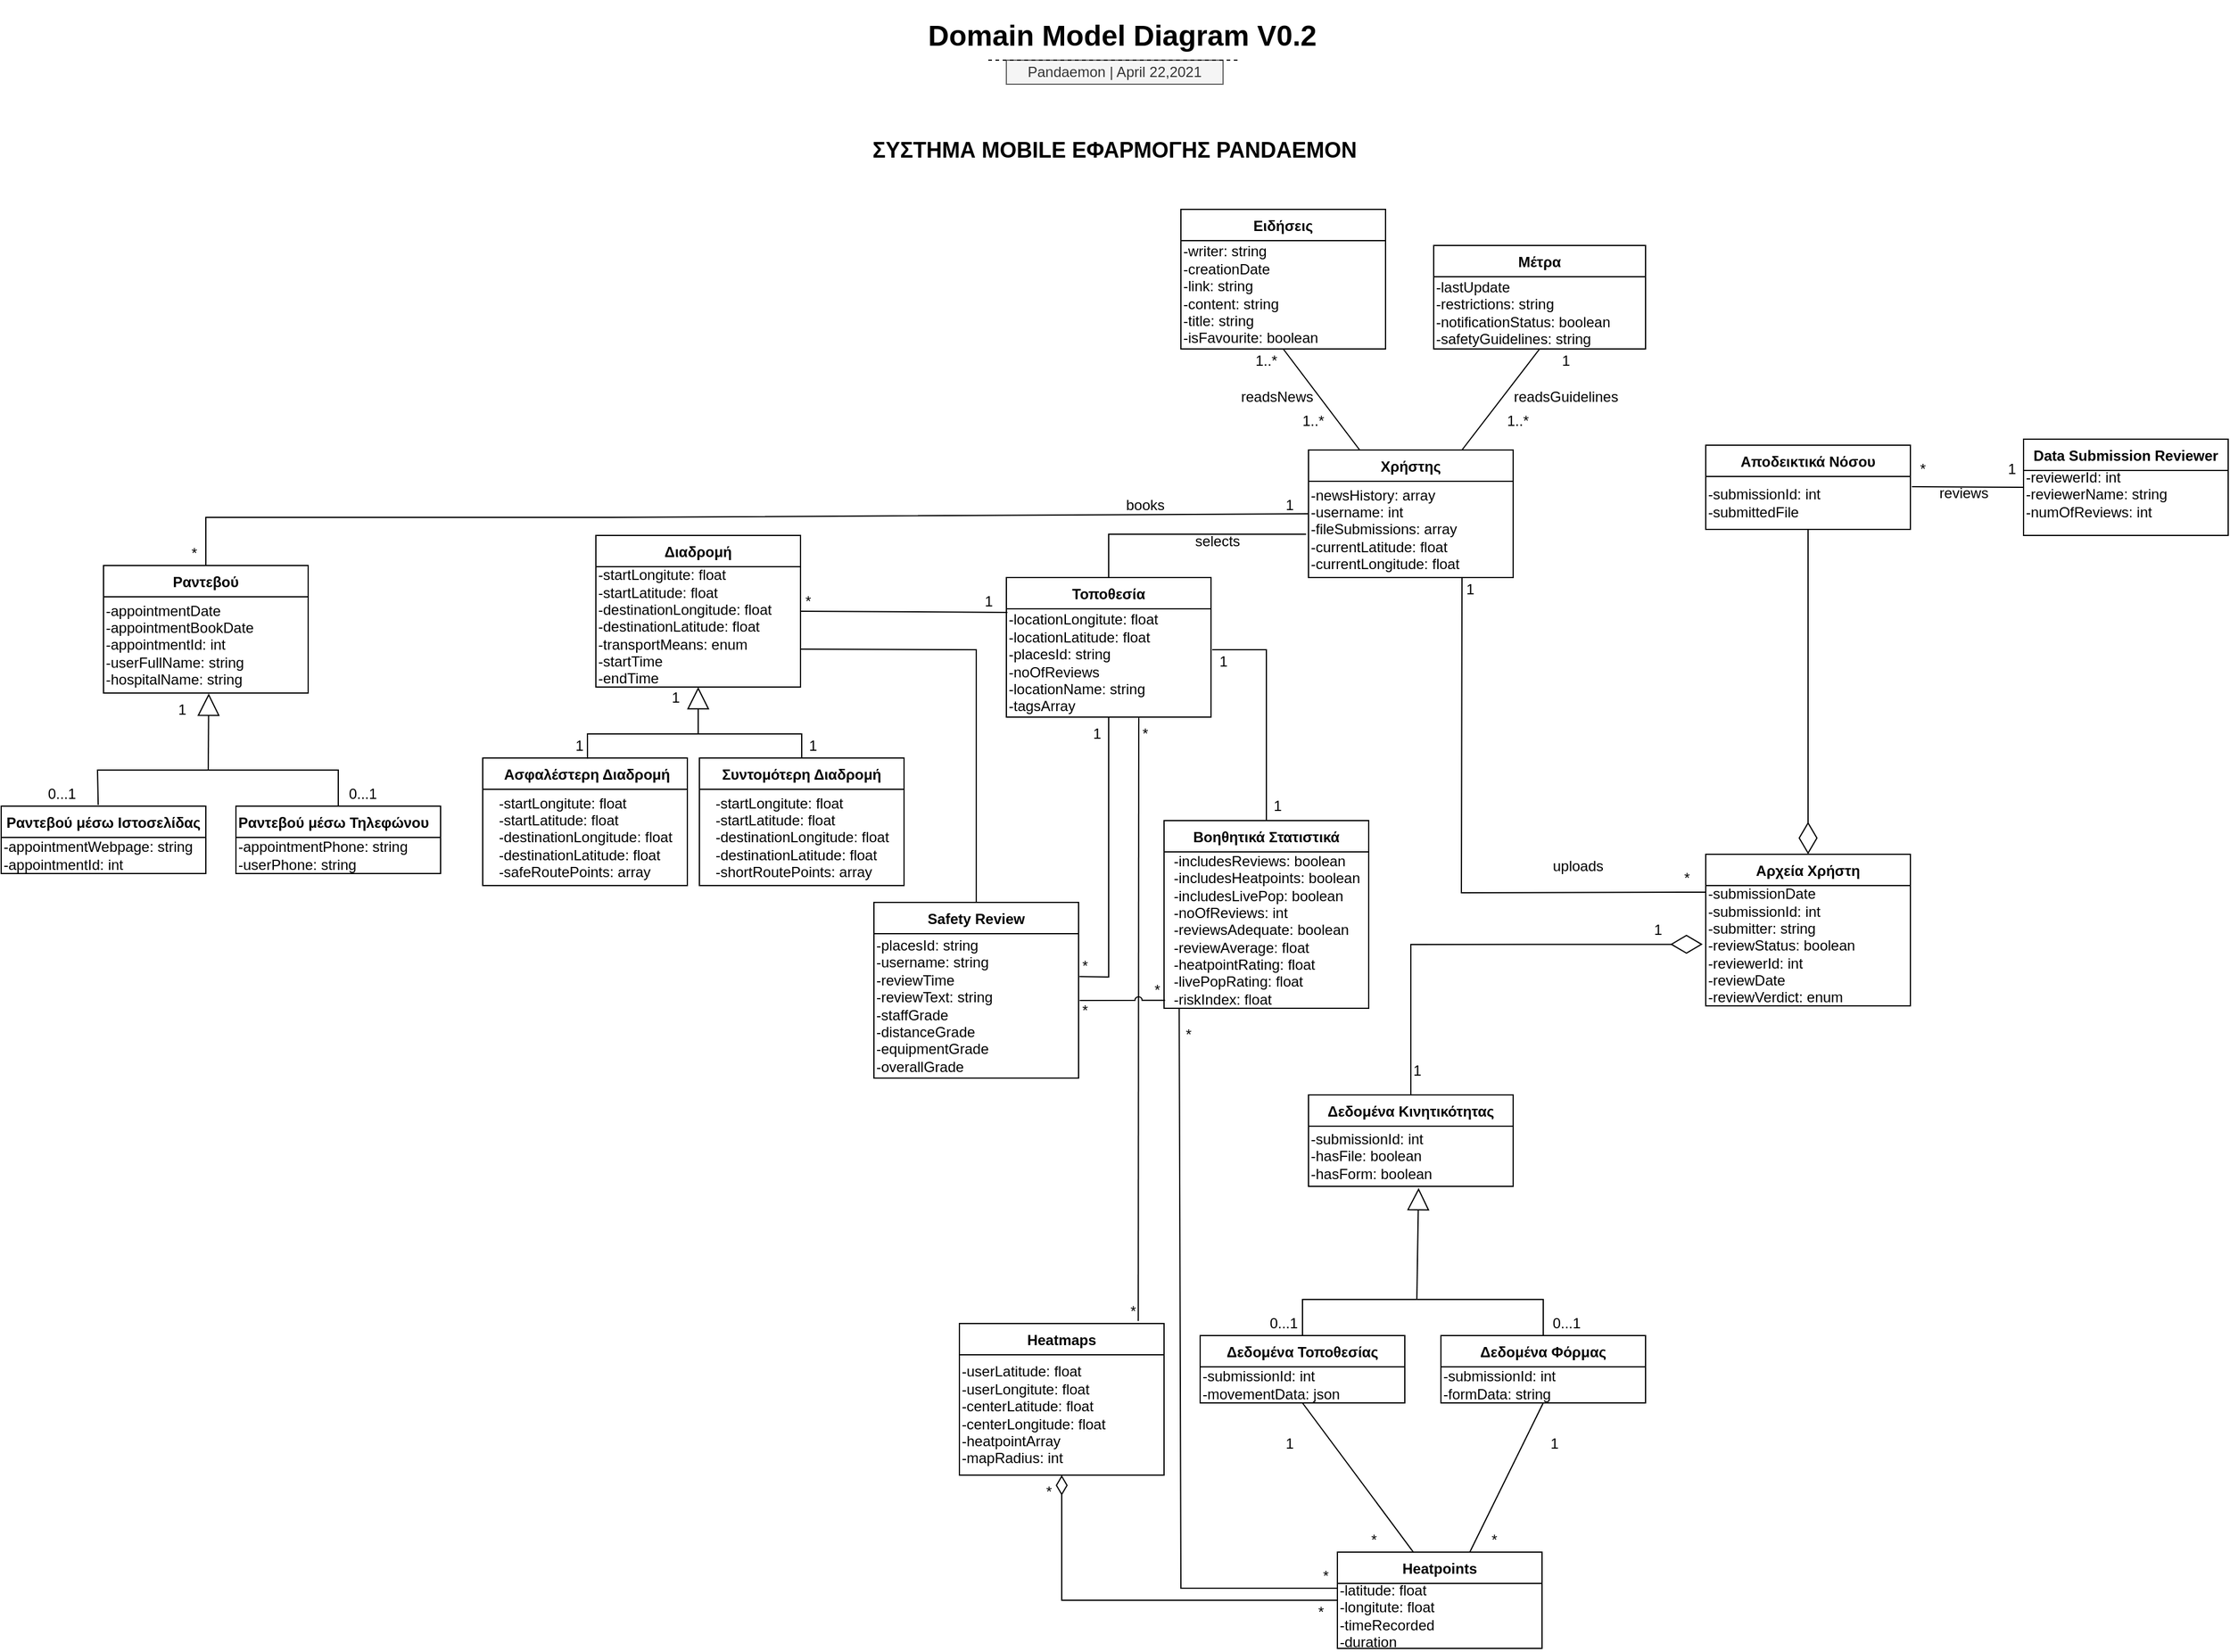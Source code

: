 <mxfile version="14.6.3" type="device"><diagram id="yuyomh_Z-riFMBoMnAS-" name="Page-1"><mxGraphModel dx="2523" dy="934" grid="1" gridSize="10" guides="1" tooltips="1" connect="1" arrows="1" fold="1" page="1" pageScale="1" pageWidth="850" pageHeight="1100" background="none" math="0" shadow="0"><root><mxCell id="0"/><mxCell id="1" parent="0"/><mxCell id="DXZhsuYm7_AlYFbYrXAc-66" value="" style="endArrow=none;html=1;exitX=0.5;exitY=0;exitDx=0;exitDy=0;rounded=0;strokeWidth=1;entryX=0;entryY=0.5;entryDx=0;entryDy=0;" parent="1" source="Nefk6OI-wcXbnHu0i7zC-12" target="DXZhsuYm7_AlYFbYrXAc-96" edge="1"><mxGeometry width="50" height="50" relative="1" as="geometry"><mxPoint x="51" y="300" as="sourcePoint"/><mxPoint x="595" y="410" as="targetPoint"/><Array as="points"><mxPoint x="-330" y="430"/><mxPoint x="6" y="430"/></Array></mxGeometry></mxCell><mxCell id="DXZhsuYm7_AlYFbYrXAc-67" value="" style="endArrow=none;html=1;exitX=0.75;exitY=0;exitDx=0;exitDy=0;entryX=0.5;entryY=1;entryDx=0;entryDy=0;" parent="1" source="DXZhsuYm7_AlYFbYrXAc-96" target="DXZhsuYm7_AlYFbYrXAc-91" edge="1"><mxGeometry width="50" height="50" relative="1" as="geometry"><mxPoint x="706" y="360" as="sourcePoint"/><mxPoint x="756" y="310" as="targetPoint"/></mxGeometry></mxCell><mxCell id="DXZhsuYm7_AlYFbYrXAc-73" value="&lt;h2&gt;ΣΥΣΤΗΜΑ ΜΟΒILE ΕΦΑΡΜΟΓΗΣ PANDAEMON&lt;/h2&gt;" style="text;html=1;strokeColor=none;fillColor=none;align=center;verticalAlign=middle;whiteSpace=wrap;rounded=0;" parent="1" vertex="1"><mxGeometry x="205" y="100" width="440" height="50" as="geometry"/></mxCell><mxCell id="DXZhsuYm7_AlYFbYrXAc-74" value="&lt;h1&gt;Domain Model Diagram V0.2&lt;/h1&gt;" style="text;html=1;strokeColor=none;fillColor=none;spacing=5;spacingTop=-20;whiteSpace=wrap;overflow=hidden;rounded=0;fontFamily=Helvetica;" parent="1" vertex="1"><mxGeometry x="265" y="10" width="335" height="120" as="geometry"/></mxCell><mxCell id="DXZhsuYm7_AlYFbYrXAc-75" value="Pandaemon | April 22,2021" style="text;html=1;strokeColor=#666666;fillColor=#f5f5f5;align=center;verticalAlign=middle;whiteSpace=wrap;rounded=0;fontFamily=Helvetica;fontStyle=0;fontColor=#333333;" parent="1" vertex="1"><mxGeometry x="335" y="50" width="180" height="20" as="geometry"/></mxCell><mxCell id="DXZhsuYm7_AlYFbYrXAc-76" value="" style="endArrow=none;dashed=1;html=1;fontFamily=Helvetica;" parent="1" edge="1"><mxGeometry width="50" height="50" relative="1" as="geometry"><mxPoint x="320" y="50" as="sourcePoint"/><mxPoint x="530" y="50" as="targetPoint"/></mxGeometry></mxCell><mxCell id="DXZhsuYm7_AlYFbYrXAc-82" value="Ειδήσεις" style="swimlane;fontStyle=1;childLayout=stackLayout;horizontal=1;startSize=26;fillColor=none;horizontalStack=0;resizeParent=1;resizeParentMax=0;resizeLast=0;collapsible=1;marginBottom=0;" parent="1" vertex="1"><mxGeometry x="480" y="174" width="170" height="116" as="geometry"/></mxCell><mxCell id="fPetUdvOgGwnssukz714-7" value="-writer: string&lt;br&gt;-creationDate&lt;br&gt;-link: string&lt;br&gt;-content: string&lt;br&gt;-title: string&lt;br&gt;-isFavourite: boolean" style="text;html=1;align=left;verticalAlign=middle;resizable=0;points=[];autosize=1;strokeColor=none;" parent="DXZhsuYm7_AlYFbYrXAc-82" vertex="1"><mxGeometry y="26" width="170" height="90" as="geometry"/></mxCell><mxCell id="DXZhsuYm7_AlYFbYrXAc-91" value="Μέτρα" style="swimlane;fontStyle=1;childLayout=stackLayout;horizontal=1;startSize=26;fillColor=none;horizontalStack=0;resizeParent=1;resizeParentMax=0;resizeLast=0;collapsible=1;marginBottom=0;" parent="1" vertex="1"><mxGeometry x="690" y="204" width="176" height="86" as="geometry"/></mxCell><mxCell id="fPetUdvOgGwnssukz714-8" value="-lastUpdate&lt;br&gt;-restrictions: string&lt;br&gt;-notificationStatus: boolean&lt;br&gt;-safetyGuidelines: string" style="text;html=1;align=left;verticalAlign=middle;resizable=0;points=[];autosize=1;strokeColor=none;" parent="DXZhsuYm7_AlYFbYrXAc-91" vertex="1"><mxGeometry y="26" width="176" height="60" as="geometry"/></mxCell><mxCell id="DXZhsuYm7_AlYFbYrXAc-94" value="Διαδρομή" style="swimlane;fontStyle=1;childLayout=stackLayout;horizontal=1;startSize=26;fillColor=none;horizontalStack=0;resizeParent=1;resizeParentMax=0;resizeLast=0;collapsible=1;marginBottom=0;" parent="1" vertex="1"><mxGeometry x="-6" y="445" width="170" height="126" as="geometry"/></mxCell><mxCell id="kr0_1w28YPD3-zyTzeKx-34" value="-startLongitute: float&lt;br&gt;-startLatitude: float&lt;br&gt;-destinationLongitude: float&lt;br&gt;-destinationLatitude: float&lt;br&gt;-transportMeans: enum&lt;br&gt;-startTime&lt;br&gt;-endTime" style="text;html=1;align=left;verticalAlign=middle;resizable=0;points=[];autosize=1;strokeColor=none;" vertex="1" parent="DXZhsuYm7_AlYFbYrXAc-94"><mxGeometry y="26" width="170" height="100" as="geometry"/></mxCell><mxCell id="DXZhsuYm7_AlYFbYrXAc-95" value="Τοποθεσία" style="swimlane;fontStyle=1;childLayout=stackLayout;horizontal=1;startSize=26;fillColor=none;horizontalStack=0;resizeParent=1;resizeParentMax=0;resizeLast=0;collapsible=1;marginBottom=0;" parent="1" vertex="1"><mxGeometry x="335" y="480" width="170" height="116" as="geometry"/></mxCell><mxCell id="kr0_1w28YPD3-zyTzeKx-20" value="-locationLongitute: float&lt;br&gt;-locationLatitude: float&lt;br&gt;-placesId: string&lt;br&gt;-noOfReviews&lt;br&gt;-locationName: string&lt;br&gt;-tagsArray" style="text;html=1;align=left;verticalAlign=middle;resizable=0;points=[];autosize=1;strokeColor=none;" vertex="1" parent="DXZhsuYm7_AlYFbYrXAc-95"><mxGeometry y="26" width="170" height="90" as="geometry"/></mxCell><mxCell id="DXZhsuYm7_AlYFbYrXAc-96" value="Χρήστης" style="swimlane;fontStyle=1;childLayout=stackLayout;horizontal=1;startSize=26;fillColor=none;horizontalStack=0;resizeParent=1;resizeParentMax=0;resizeLast=0;collapsible=1;marginBottom=0;" parent="1" vertex="1"><mxGeometry x="586" y="374" width="170" height="106" as="geometry"/></mxCell><mxCell id="fPetUdvOgGwnssukz714-10" value="&lt;div&gt;&lt;span&gt;-newsHistory: array&lt;/span&gt;&lt;/div&gt;-username: int&lt;br&gt;-fileSubmissions: array&lt;br&gt;-currentLatitude: float&lt;br&gt;-currentLongitude: float" style="text;html=1;align=left;verticalAlign=middle;resizable=0;points=[];autosize=1;strokeColor=none;" parent="DXZhsuYm7_AlYFbYrXAc-96" vertex="1"><mxGeometry y="26" width="170" height="80" as="geometry"/></mxCell><mxCell id="DXZhsuYm7_AlYFbYrXAc-107" value="Data Submission Reviewer" style="swimlane;fontStyle=1;childLayout=stackLayout;horizontal=1;startSize=26;fillColor=none;horizontalStack=0;resizeParent=1;resizeParentMax=0;resizeLast=0;collapsible=1;marginBottom=0;" parent="1" vertex="1"><mxGeometry x="1180" y="365" width="170" height="80" as="geometry"/></mxCell><mxCell id="TYsdkfd39Fvy1HEIfxVZ-2" value="&lt;div style=&quot;text-align: left&quot;&gt;&lt;span&gt;-reviewerId: int&lt;/span&gt;&lt;/div&gt;&lt;div style=&quot;text-align: left&quot;&gt;&lt;span&gt;-reviewerName: string&lt;/span&gt;&lt;/div&gt;&lt;div style=&quot;text-align: left&quot;&gt;&lt;span&gt;-numOfReviews: int&lt;/span&gt;&lt;/div&gt;&lt;div style=&quot;text-align: left&quot;&gt;&lt;span&gt;&lt;br&gt;&lt;/span&gt;&lt;/div&gt;" style="text;html=1;strokeColor=none;fillColor=none;align=left;verticalAlign=middle;whiteSpace=wrap;rounded=0;" parent="DXZhsuYm7_AlYFbYrXAc-107" vertex="1"><mxGeometry y="26" width="170" height="54" as="geometry"/></mxCell><mxCell id="DXZhsuYm7_AlYFbYrXAc-108" value="Συντομότερη Διαδρομή" style="swimlane;fontStyle=1;childLayout=stackLayout;horizontal=1;startSize=26;fillColor=none;horizontalStack=0;resizeParent=1;resizeParentMax=0;resizeLast=0;collapsible=1;marginBottom=0;" parent="1" vertex="1"><mxGeometry x="80" y="630" width="170" height="106" as="geometry"/></mxCell><mxCell id="kr0_1w28YPD3-zyTzeKx-36" value="&lt;div style=&quot;text-align: left&quot;&gt;&lt;span&gt;-startLongitute: float&lt;/span&gt;&lt;/div&gt;&lt;div style=&quot;text-align: left&quot;&gt;&lt;span&gt;-startLatitude: float&lt;/span&gt;&lt;/div&gt;&lt;div style=&quot;text-align: left&quot;&gt;&lt;span&gt;-destinationLongitude: float&lt;/span&gt;&lt;/div&gt;&lt;div style=&quot;text-align: left&quot;&gt;&lt;span&gt;-destinationLatitude: float&lt;/span&gt;&lt;/div&gt;&lt;div style=&quot;text-align: left&quot;&gt;&lt;span&gt;-shortRoutePoints: array&lt;/span&gt;&lt;/div&gt;" style="text;html=1;align=center;verticalAlign=middle;resizable=0;points=[];autosize=1;strokeColor=none;" vertex="1" parent="DXZhsuYm7_AlYFbYrXAc-108"><mxGeometry y="26" width="170" height="80" as="geometry"/></mxCell><mxCell id="DXZhsuYm7_AlYFbYrXAc-110" value="Safety Review" style="swimlane;fontStyle=1;childLayout=stackLayout;horizontal=1;startSize=26;fillColor=none;horizontalStack=0;resizeParent=1;resizeParentMax=0;resizeLast=0;collapsible=1;marginBottom=0;" parent="1" vertex="1"><mxGeometry x="225" y="750" width="170" height="146" as="geometry"><mxRectangle x="225" y="720" width="110" height="26" as="alternateBounds"/></mxGeometry></mxCell><mxCell id="kr0_1w28YPD3-zyTzeKx-23" value="-placesId: string&lt;br&gt;-username: string&lt;br&gt;-reviewTime&lt;br&gt;-reviewText: string&lt;br&gt;-staffGrade&lt;br&gt;-distanceGrade&lt;br&gt;-equipmentGrade&lt;br&gt;-overallGrade" style="text;html=1;align=left;verticalAlign=middle;resizable=0;points=[];autosize=1;strokeColor=none;" vertex="1" parent="DXZhsuYm7_AlYFbYrXAc-110"><mxGeometry y="26" width="170" height="120" as="geometry"/></mxCell><mxCell id="DXZhsuYm7_AlYFbYrXAc-112" value=" Ασφαλέστερη Διαδρομή" style="swimlane;fontStyle=1;childLayout=stackLayout;horizontal=1;startSize=26;fillColor=none;horizontalStack=0;resizeParent=1;resizeParentMax=0;resizeLast=0;collapsible=1;marginBottom=0;" parent="1" vertex="1"><mxGeometry x="-100" y="630" width="170" height="106" as="geometry"/></mxCell><mxCell id="kr0_1w28YPD3-zyTzeKx-35" value="&lt;div style=&quot;text-align: left&quot;&gt;&lt;span&gt;-startLongitute: float&lt;/span&gt;&lt;/div&gt;&lt;div style=&quot;text-align: left&quot;&gt;&lt;span&gt;-startLatitude: float&lt;/span&gt;&lt;/div&gt;&lt;div style=&quot;text-align: left&quot;&gt;&lt;span&gt;-destinationLongitude: float&lt;/span&gt;&lt;/div&gt;&lt;div style=&quot;text-align: left&quot;&gt;&lt;span&gt;-destinationLatitude: float&lt;/span&gt;&lt;/div&gt;&lt;div style=&quot;text-align: left&quot;&gt;&lt;span&gt;-safeRoutePoints: array&lt;/span&gt;&lt;/div&gt;" style="text;html=1;align=center;verticalAlign=middle;resizable=0;points=[];autosize=1;strokeColor=none;" vertex="1" parent="DXZhsuYm7_AlYFbYrXAc-112"><mxGeometry y="26" width="170" height="80" as="geometry"/></mxCell><mxCell id="DXZhsuYm7_AlYFbYrXAc-115" value="Αποδεικτικά Νόσου" style="swimlane;fontStyle=1;childLayout=stackLayout;horizontal=1;startSize=26;fillColor=none;horizontalStack=0;resizeParent=1;resizeParentMax=0;resizeLast=0;collapsible=1;marginBottom=0;" parent="1" vertex="1"><mxGeometry x="916" y="370" width="170" height="70" as="geometry"/></mxCell><mxCell id="fPetUdvOgGwnssukz714-16" value="-submissionId: int&lt;br&gt;-submittedFile" style="text;html=1;strokeColor=none;fillColor=none;align=left;verticalAlign=middle;whiteSpace=wrap;rounded=0;" parent="DXZhsuYm7_AlYFbYrXAc-115" vertex="1"><mxGeometry y="26" width="170" height="44" as="geometry"/></mxCell><mxCell id="Nefk6OI-wcXbnHu0i7zC-12" value="Ραντεβού" style="swimlane;fontStyle=1;childLayout=stackLayout;horizontal=1;startSize=26;fillColor=none;horizontalStack=0;resizeParent=1;resizeParentMax=0;resizeLast=0;collapsible=1;marginBottom=0;" parent="1" vertex="1"><mxGeometry x="-415" y="470" width="170" height="106" as="geometry"/></mxCell><mxCell id="kr0_1w28YPD3-zyTzeKx-38" value="-appointmentDate&lt;br&gt;-appointmentBookDate&lt;br&gt;-appointmentId: int&lt;br&gt;-userFullName: string&lt;br&gt;-hospitalName: string&lt;br&gt;" style="text;html=1;align=left;verticalAlign=middle;resizable=0;points=[];autosize=1;strokeColor=none;" vertex="1" parent="Nefk6OI-wcXbnHu0i7zC-12"><mxGeometry y="26" width="170" height="80" as="geometry"/></mxCell><mxCell id="Nefk6OI-wcXbnHu0i7zC-13" value="Ραντεβού μέσω Ιστοσελίδας" style="swimlane;fontStyle=1;childLayout=stackLayout;horizontal=1;startSize=26;fillColor=none;horizontalStack=0;resizeParent=1;resizeParentMax=0;resizeLast=0;collapsible=1;marginBottom=0;align=center;" parent="1" vertex="1"><mxGeometry x="-500" y="670" width="170" height="56" as="geometry"/></mxCell><mxCell id="kr0_1w28YPD3-zyTzeKx-39" value="-appointmentWebpage: string&lt;br&gt;-appointmentId: int" style="text;html=1;align=left;verticalAlign=middle;resizable=0;points=[];autosize=1;strokeColor=none;" vertex="1" parent="Nefk6OI-wcXbnHu0i7zC-13"><mxGeometry y="26" width="170" height="30" as="geometry"/></mxCell><mxCell id="Nefk6OI-wcXbnHu0i7zC-14" value="Ραντεβού μέσω Τηλεφώνου" style="swimlane;fontStyle=1;childLayout=stackLayout;horizontal=1;startSize=26;fillColor=none;horizontalStack=0;resizeParent=1;resizeParentMax=0;resizeLast=0;collapsible=1;marginBottom=0;align=left;" parent="1" vertex="1"><mxGeometry x="-305" y="670" width="170" height="56" as="geometry"/></mxCell><mxCell id="kr0_1w28YPD3-zyTzeKx-40" value="-appointmentPhone: string&lt;br&gt;-userPhone: string" style="text;html=1;align=left;verticalAlign=middle;resizable=0;points=[];autosize=1;strokeColor=none;" vertex="1" parent="Nefk6OI-wcXbnHu0i7zC-14"><mxGeometry y="26" width="170" height="30" as="geometry"/></mxCell><mxCell id="Nefk6OI-wcXbnHu0i7zC-15" value="" style="endArrow=block;endSize=16;endFill=0;html=1;entryX=0.514;entryY=1.005;entryDx=0;entryDy=0;entryPerimeter=0;" parent="1" edge="1" target="kr0_1w28YPD3-zyTzeKx-38"><mxGeometry width="160" relative="1" as="geometry"><mxPoint x="-328" y="640" as="sourcePoint"/><mxPoint x="-325" y="590" as="targetPoint"/><Array as="points"/></mxGeometry></mxCell><mxCell id="Nefk6OI-wcXbnHu0i7zC-16" value="" style="endArrow=none;html=1;entryX=0.5;entryY=0;entryDx=0;entryDy=0;exitX=0.474;exitY=-0.018;exitDx=0;exitDy=0;rounded=0;exitPerimeter=0;" parent="1" source="Nefk6OI-wcXbnHu0i7zC-13" target="Nefk6OI-wcXbnHu0i7zC-14" edge="1"><mxGeometry width="50" height="50" relative="1" as="geometry"><mxPoint x="-435" y="640" as="sourcePoint"/><mxPoint x="-225" y="640" as="targetPoint"/><Array as="points"><mxPoint x="-420" y="640"/><mxPoint x="-325" y="640"/><mxPoint x="-220" y="640"/></Array></mxGeometry></mxCell><mxCell id="Nefk6OI-wcXbnHu0i7zC-21" value="Δεδομένα Κινητικότητας" style="swimlane;fontStyle=1;childLayout=stackLayout;horizontal=1;startSize=26;fillColor=none;horizontalStack=0;resizeParent=1;resizeParentMax=0;resizeLast=0;collapsible=1;marginBottom=0;" parent="1" vertex="1"><mxGeometry x="586" y="910" width="170" height="76" as="geometry"/></mxCell><mxCell id="kr0_1w28YPD3-zyTzeKx-3" value="-submissionId: int&lt;br&gt;-hasFile: boolean&lt;br&gt;-hasForm: boolean" style="text;html=1;align=left;verticalAlign=middle;resizable=0;points=[];autosize=1;strokeColor=none;" vertex="1" parent="Nefk6OI-wcXbnHu0i7zC-21"><mxGeometry y="26" width="170" height="50" as="geometry"/></mxCell><mxCell id="Nefk6OI-wcXbnHu0i7zC-22" value="Δεδομένα Τοποθεσίας" style="swimlane;fontStyle=1;childLayout=stackLayout;horizontal=1;startSize=26;fillColor=none;horizontalStack=0;resizeParent=1;resizeParentMax=0;resizeLast=0;collapsible=1;marginBottom=0;" parent="1" vertex="1"><mxGeometry x="496" y="1110" width="170" height="56" as="geometry"/></mxCell><mxCell id="kr0_1w28YPD3-zyTzeKx-13" value="-submissionId: int&lt;br&gt;-movementData: json" style="text;html=1;align=left;verticalAlign=middle;resizable=0;points=[];autosize=1;strokeColor=none;" vertex="1" parent="Nefk6OI-wcXbnHu0i7zC-22"><mxGeometry y="26" width="170" height="30" as="geometry"/></mxCell><mxCell id="Nefk6OI-wcXbnHu0i7zC-23" value="Δεδομένα Φόρμας" style="swimlane;fontStyle=1;childLayout=stackLayout;horizontal=1;startSize=26;fillColor=none;horizontalStack=0;resizeParent=1;resizeParentMax=0;resizeLast=0;collapsible=1;marginBottom=0;" parent="1" vertex="1"><mxGeometry x="696" y="1110" width="170" height="56" as="geometry"/></mxCell><mxCell id="kr0_1w28YPD3-zyTzeKx-14" value="&lt;div&gt;&lt;span&gt;-submissionId: int&lt;/span&gt;&lt;/div&gt;&lt;span&gt;&lt;div&gt;&lt;span&gt;-formData: string&lt;/span&gt;&lt;/div&gt;&lt;/span&gt;" style="text;html=1;align=left;verticalAlign=middle;resizable=0;points=[];autosize=1;strokeColor=none;" vertex="1" parent="Nefk6OI-wcXbnHu0i7zC-23"><mxGeometry y="26" width="170" height="30" as="geometry"/></mxCell><mxCell id="Nefk6OI-wcXbnHu0i7zC-24" value="" style="endArrow=block;endSize=16;endFill=0;html=1;entryX=0.538;entryY=1.027;entryDx=0;entryDy=0;entryPerimeter=0;" parent="1" edge="1" target="kr0_1w28YPD3-zyTzeKx-3"><mxGeometry width="160" relative="1" as="geometry"><mxPoint x="676" y="1080" as="sourcePoint"/><mxPoint x="676" y="1020" as="targetPoint"/><Array as="points"/></mxGeometry></mxCell><mxCell id="Nefk6OI-wcXbnHu0i7zC-25" value="" style="endArrow=none;html=1;entryX=0.5;entryY=0;entryDx=0;entryDy=0;exitX=0.5;exitY=0;exitDx=0;exitDy=0;rounded=0;" parent="1" source="Nefk6OI-wcXbnHu0i7zC-22" target="Nefk6OI-wcXbnHu0i7zC-23" edge="1"><mxGeometry width="50" height="50" relative="1" as="geometry"><mxPoint x="566" y="1080" as="sourcePoint"/><mxPoint x="776" y="1080" as="targetPoint"/><Array as="points"><mxPoint x="581" y="1080"/><mxPoint x="676" y="1080"/><mxPoint x="781" y="1080"/></Array></mxGeometry></mxCell><mxCell id="Nefk6OI-wcXbnHu0i7zC-28" value="Heatmaps" style="swimlane;fontStyle=1;childLayout=stackLayout;horizontal=1;startSize=26;fillColor=none;horizontalStack=0;resizeParent=1;resizeParentMax=0;resizeLast=0;collapsible=1;marginBottom=0;" parent="1" vertex="1"><mxGeometry x="296" y="1100" width="170" height="126" as="geometry"/></mxCell><mxCell id="kr0_1w28YPD3-zyTzeKx-1" value="-userLatitude: float&lt;br&gt;-userLongitute: float&lt;br&gt;-centerLatitude: float&lt;br&gt;-centerLongitude: float&lt;br&gt;-heatpointArray&lt;br&gt;-mapRadius: int" style="text;html=1;strokeColor=none;fillColor=none;align=left;verticalAlign=middle;whiteSpace=wrap;rounded=0;" vertex="1" parent="Nefk6OI-wcXbnHu0i7zC-28"><mxGeometry y="26" width="170" height="100" as="geometry"/></mxCell><mxCell id="Nefk6OI-wcXbnHu0i7zC-29" value="Βοηθητικά Στατιστικά" style="swimlane;fontStyle=1;childLayout=stackLayout;horizontal=1;startSize=26;fillColor=none;horizontalStack=0;resizeParent=1;resizeParentMax=0;resizeLast=0;collapsible=1;marginBottom=0;" parent="1" vertex="1"><mxGeometry x="466" y="682" width="170" height="156" as="geometry"><mxRectangle x="466" y="682" width="150" height="26" as="alternateBounds"/></mxGeometry></mxCell><mxCell id="kr0_1w28YPD3-zyTzeKx-17" value="&lt;div style=&quot;text-align: left&quot;&gt;&lt;span&gt;-includesReviews: boolean&lt;/span&gt;&lt;/div&gt;&lt;div style=&quot;text-align: left&quot;&gt;&lt;span&gt;-includesHeatpoints: boolean&lt;/span&gt;&lt;/div&gt;&lt;div style=&quot;text-align: left&quot;&gt;&lt;span&gt;-includesLivePop: boolean&lt;/span&gt;&lt;/div&gt;&lt;div style=&quot;text-align: left&quot;&gt;&lt;span&gt;-noOfReviews: int&lt;/span&gt;&lt;/div&gt;&lt;div style=&quot;text-align: left&quot;&gt;&lt;span&gt;-reviewsAdequate: boolean&lt;/span&gt;&lt;/div&gt;&lt;div style=&quot;text-align: left&quot;&gt;&lt;span&gt;-reviewAverage: float&lt;/span&gt;&lt;/div&gt;&lt;div style=&quot;text-align: left&quot;&gt;&lt;span&gt;-heatpointRating: float&lt;/span&gt;&lt;/div&gt;&lt;div style=&quot;text-align: left&quot;&gt;&lt;span&gt;-livePopRating: float&lt;/span&gt;&lt;/div&gt;&lt;div style=&quot;text-align: left&quot;&gt;&lt;span&gt;-riskIndex: float&lt;/span&gt;&lt;/div&gt;" style="text;html=1;align=center;verticalAlign=middle;resizable=0;points=[];autosize=1;strokeColor=none;" vertex="1" parent="Nefk6OI-wcXbnHu0i7zC-29"><mxGeometry y="26" width="170" height="130" as="geometry"/></mxCell><mxCell id="Nefk6OI-wcXbnHu0i7zC-34" value="" style="endArrow=none;html=1;entryX=0.5;entryY=1;entryDx=0;entryDy=0;exitX=1.004;exitY=0.297;exitDx=0;exitDy=0;exitPerimeter=0;rounded=0;" parent="1" target="DXZhsuYm7_AlYFbYrXAc-95" edge="1" source="kr0_1w28YPD3-zyTzeKx-23"><mxGeometry width="50" height="50" relative="1" as="geometry"><mxPoint x="420" y="780" as="sourcePoint"/><mxPoint x="436" y="620.24" as="targetPoint"/><Array as="points"><mxPoint x="420" y="812"/></Array></mxGeometry></mxCell><mxCell id="Nefk6OI-wcXbnHu0i7zC-35" value="" style="endArrow=none;html=1;exitX=0.874;exitY=-0.017;exitDx=0;exitDy=0;exitPerimeter=0;strokeWidth=1;rounded=1;jumpStyle=arc;entryX=0.647;entryY=1.007;entryDx=0;entryDy=0;entryPerimeter=0;" parent="1" source="Nefk6OI-wcXbnHu0i7zC-28" edge="1" target="kr0_1w28YPD3-zyTzeKx-20"><mxGeometry width="50" height="50" relative="1" as="geometry"><mxPoint x="446" y="820" as="sourcePoint"/><mxPoint x="446" y="610" as="targetPoint"/><Array as="points"><mxPoint x="445" y="750"/></Array></mxGeometry></mxCell><mxCell id="Nefk6OI-wcXbnHu0i7zC-38" value="" style="endArrow=none;html=1;entryX=0.005;entryY=0.033;entryDx=0;entryDy=0;exitX=1;exitY=0.5;exitDx=0;exitDy=0;entryPerimeter=0;" parent="1" source="DXZhsuYm7_AlYFbYrXAc-94" target="kr0_1w28YPD3-zyTzeKx-20" edge="1"><mxGeometry width="50" height="50" relative="1" as="geometry"><mxPoint x="170" y="519.74" as="sourcePoint"/><mxPoint x="330" y="519.74" as="targetPoint"/><Array as="points"/></mxGeometry></mxCell><mxCell id="Nefk6OI-wcXbnHu0i7zC-39" value="" style="endArrow=none;html=1;entryX=0.5;entryY=1;entryDx=0;entryDy=0;exitX=0.25;exitY=0;exitDx=0;exitDy=0;" parent="1" source="DXZhsuYm7_AlYFbYrXAc-96" target="DXZhsuYm7_AlYFbYrXAc-82" edge="1"><mxGeometry width="50" height="50" relative="1" as="geometry"><mxPoint x="536" y="360" as="sourcePoint"/><mxPoint x="586" y="310" as="targetPoint"/></mxGeometry></mxCell><mxCell id="Nefk6OI-wcXbnHu0i7zC-43" value="" style="endArrow=none;html=1;entryX=0.5;entryY=0;entryDx=0;entryDy=0;exitX=1;exitY=0.75;exitDx=0;exitDy=0;rounded=0;" parent="1" source="DXZhsuYm7_AlYFbYrXAc-94" target="DXZhsuYm7_AlYFbYrXAc-110" edge="1"><mxGeometry width="50" height="50" relative="1" as="geometry"><mxPoint x="310" y="540" as="sourcePoint"/><mxPoint x="382.0" y="590" as="targetPoint"/><Array as="points"><mxPoint x="310" y="540"/></Array></mxGeometry></mxCell><mxCell id="Nefk6OI-wcXbnHu0i7zC-44" value="" style="endArrow=block;endSize=16;endFill=0;html=1;entryX=0.5;entryY=1;entryDx=0;entryDy=0;" parent="1" target="DXZhsuYm7_AlYFbYrXAc-94" edge="1"><mxGeometry width="160" relative="1" as="geometry"><mxPoint x="79" y="610" as="sourcePoint"/><mxPoint x="78.71" y="570" as="targetPoint"/><Array as="points"/></mxGeometry></mxCell><mxCell id="Nefk6OI-wcXbnHu0i7zC-45" value="" style="endArrow=none;html=1;entryX=0.5;entryY=0;entryDx=0;entryDy=0;exitX=0.512;exitY=0.006;exitDx=0;exitDy=0;rounded=0;exitPerimeter=0;" parent="1" source="DXZhsuYm7_AlYFbYrXAc-112" target="DXZhsuYm7_AlYFbYrXAc-108" edge="1"><mxGeometry width="50" height="50" relative="1" as="geometry"><mxPoint y="610" as="sourcePoint"/><mxPoint x="172" y="610" as="targetPoint"/><Array as="points"><mxPoint x="-13" y="610"/><mxPoint x="80" y="610"/><mxPoint x="165" y="610"/></Array></mxGeometry></mxCell><mxCell id="ymF2hbWtpfcAQ_gar1GF-1" value="Αρχεία Χρήστη" style="swimlane;fontStyle=1;childLayout=stackLayout;horizontal=1;startSize=26;fillColor=none;horizontalStack=0;resizeParent=1;resizeParentMax=0;resizeLast=0;collapsible=1;marginBottom=0;" parent="1" vertex="1"><mxGeometry x="916" y="710" width="170" height="126" as="geometry"/></mxCell><mxCell id="fPetUdvOgGwnssukz714-15" value="-submissionDate&lt;br&gt;-submissionId: int&lt;br&gt;-submitter: string&lt;br&gt;-reviewStatus: boolean&lt;br&gt;-reviewerId: int&lt;br&gt;-reviewDate&lt;br&gt;-reviewVerdict: enum" style="text;html=1;align=left;verticalAlign=middle;resizable=0;points=[];autosize=1;strokeColor=none;" parent="ymF2hbWtpfcAQ_gar1GF-1" vertex="1"><mxGeometry y="26" width="170" height="100" as="geometry"/></mxCell><mxCell id="ymF2hbWtpfcAQ_gar1GF-4" value="" style="endArrow=none;html=1;exitX=0.75;exitY=1;exitDx=0;exitDy=0;fontStyle=1;entryX=0;entryY=0.25;entryDx=0;entryDy=0;rounded=0;" parent="1" source="DXZhsuYm7_AlYFbYrXAc-96" target="ymF2hbWtpfcAQ_gar1GF-1" edge="1"><mxGeometry width="50" height="50" relative="1" as="geometry"><mxPoint x="680" y="470" as="sourcePoint"/><mxPoint x="671" y="740" as="targetPoint"/><Array as="points"><mxPoint x="713" y="742"/></Array></mxGeometry></mxCell><mxCell id="tGJh9vzfSMj-4VfXQ0BJ-1" value="Heatpoints" style="swimlane;fontStyle=1;childLayout=stackLayout;horizontal=1;startSize=26;fillColor=none;horizontalStack=0;resizeParent=1;resizeParentMax=0;resizeLast=0;collapsible=1;marginBottom=0;" parent="1" vertex="1"><mxGeometry x="610" y="1290" width="170" height="80" as="geometry"/></mxCell><mxCell id="TYsdkfd39Fvy1HEIfxVZ-7" value="-latitude: float&lt;br&gt;-longitute: float&lt;br&gt;-timeRecorded&lt;br&gt;-duration" style="text;html=1;strokeColor=none;fillColor=none;align=left;verticalAlign=middle;whiteSpace=wrap;rounded=0;" parent="tGJh9vzfSMj-4VfXQ0BJ-1" vertex="1"><mxGeometry y="26" width="170" height="54" as="geometry"/></mxCell><mxCell id="tGJh9vzfSMj-4VfXQ0BJ-2" value="" style="endArrow=none;html=1;endSize=12;startArrow=diamondThin;startSize=14;startFill=0;edgeStyle=orthogonalEdgeStyle;align=left;verticalAlign=bottom;exitX=0.5;exitY=1;exitDx=0;exitDy=0;entryX=0;entryY=0.5;entryDx=0;entryDy=0;rounded=0;endFill=0;" parent="1" source="Nefk6OI-wcXbnHu0i7zC-28" target="tGJh9vzfSMj-4VfXQ0BJ-1" edge="1"><mxGeometry x="-1" y="3" relative="1" as="geometry"><mxPoint x="395" y="1300" as="sourcePoint"/><mxPoint x="545" y="1300" as="targetPoint"/></mxGeometry></mxCell><mxCell id="tGJh9vzfSMj-4VfXQ0BJ-3" value="" style="endArrow=none;html=1;exitX=0.373;exitY=0.005;exitDx=0;exitDy=0;entryX=0.5;entryY=1;entryDx=0;entryDy=0;exitPerimeter=0;" parent="1" source="tGJh9vzfSMj-4VfXQ0BJ-1" target="Nefk6OI-wcXbnHu0i7zC-22" edge="1"><mxGeometry width="50" height="50" relative="1" as="geometry"><mxPoint x="620" y="1260" as="sourcePoint"/><mxPoint x="670" y="1210" as="targetPoint"/></mxGeometry></mxCell><mxCell id="tGJh9vzfSMj-4VfXQ0BJ-4" value="" style="endArrow=none;html=1;exitX=0.647;exitY=0;exitDx=0;exitDy=0;entryX=0.5;entryY=1;entryDx=0;entryDy=0;exitPerimeter=0;" parent="1" source="tGJh9vzfSMj-4VfXQ0BJ-1" target="Nefk6OI-wcXbnHu0i7zC-23" edge="1"><mxGeometry width="50" height="50" relative="1" as="geometry"><mxPoint x="720" y="1280" as="sourcePoint"/><mxPoint x="770" y="1230" as="targetPoint"/></mxGeometry></mxCell><mxCell id="tGJh9vzfSMj-4VfXQ0BJ-5" value="" style="endArrow=none;html=1;rounded=0;entryX=0.074;entryY=0.996;entryDx=0;entryDy=0;entryPerimeter=0;" parent="1" edge="1" target="kr0_1w28YPD3-zyTzeKx-17"><mxGeometry width="50" height="50" relative="1" as="geometry"><mxPoint x="610" y="1320" as="sourcePoint"/><mxPoint x="480" y="800" as="targetPoint"/><Array as="points"><mxPoint x="480" y="1320"/></Array></mxGeometry></mxCell><mxCell id="fPetUdvOgGwnssukz714-1" value="1..*" style="text;html=1;strokeColor=none;fillColor=none;align=center;verticalAlign=middle;whiteSpace=wrap;rounded=0;" parent="1" vertex="1"><mxGeometry x="531" y="290" width="40" height="20" as="geometry"/></mxCell><mxCell id="fPetUdvOgGwnssukz714-2" value="readsNews" style="text;html=1;strokeColor=none;fillColor=none;align=center;verticalAlign=middle;whiteSpace=wrap;rounded=0;" parent="1" vertex="1"><mxGeometry x="540" y="320" width="40" height="20" as="geometry"/></mxCell><mxCell id="fPetUdvOgGwnssukz714-3" value="readsGuidelines" style="text;html=1;strokeColor=none;fillColor=none;align=center;verticalAlign=middle;whiteSpace=wrap;rounded=0;" parent="1" vertex="1"><mxGeometry x="780" y="320" width="40" height="20" as="geometry"/></mxCell><mxCell id="fPetUdvOgGwnssukz714-5" value="1" style="text;html=1;strokeColor=none;fillColor=none;align=center;verticalAlign=middle;whiteSpace=wrap;rounded=0;" parent="1" vertex="1"><mxGeometry x="780" y="290" width="40" height="20" as="geometry"/></mxCell><mxCell id="fPetUdvOgGwnssukz714-6" value="1..*" style="text;html=1;strokeColor=none;fillColor=none;align=center;verticalAlign=middle;whiteSpace=wrap;rounded=0;" parent="1" vertex="1"><mxGeometry x="570" y="340" width="40" height="20" as="geometry"/></mxCell><mxCell id="fPetUdvOgGwnssukz714-9" value="1..*" style="text;html=1;strokeColor=none;fillColor=none;align=center;verticalAlign=middle;whiteSpace=wrap;rounded=0;" parent="1" vertex="1"><mxGeometry x="740" y="340" width="40" height="20" as="geometry"/></mxCell><mxCell id="fPetUdvOgGwnssukz714-11" value="" style="endArrow=none;html=1;entryX=0.5;entryY=0;entryDx=0;entryDy=0;targetPerimeterSpacing=0;sourcePerimeterSpacing=0;endSize=6;startSize=6;jumpSize=6;shadow=0;sketch=0;rounded=0;" parent="1" target="DXZhsuYm7_AlYFbYrXAc-95" edge="1"><mxGeometry width="50" height="50" relative="1" as="geometry"><mxPoint x="584" y="444" as="sourcePoint"/><mxPoint x="395" y="460" as="targetPoint"/><Array as="points"><mxPoint x="420" y="444"/></Array></mxGeometry></mxCell><mxCell id="fPetUdvOgGwnssukz714-12" value="uploads" style="text;html=1;strokeColor=none;fillColor=none;align=center;verticalAlign=middle;whiteSpace=wrap;rounded=0;" parent="1" vertex="1"><mxGeometry x="790" y="710" width="40" height="20" as="geometry"/></mxCell><mxCell id="fPetUdvOgGwnssukz714-17" value="" style="endArrow=none;html=1;shadow=0;startSize=6;endSize=6;sourcePerimeterSpacing=0;targetPerimeterSpacing=0;strokeColor=#000000;exitX=1.007;exitY=0.194;exitDx=0;exitDy=0;entryX=0;entryY=0.5;entryDx=0;entryDy=0;exitPerimeter=0;" parent="1" source="fPetUdvOgGwnssukz714-16" target="DXZhsuYm7_AlYFbYrXAc-107" edge="1"><mxGeometry width="50" height="50" relative="1" as="geometry"><mxPoint x="1110" y="420" as="sourcePoint"/><mxPoint x="1160" y="370" as="targetPoint"/></mxGeometry></mxCell><mxCell id="fPetUdvOgGwnssukz714-19" value="" style="endArrow=diamondThin;endFill=0;endSize=24;html=1;shadow=0;sourcePerimeterSpacing=0;targetPerimeterSpacing=0;strokeColor=#000000;rounded=0;exitX=0.5;exitY=0;exitDx=0;exitDy=0;entryX=-0.015;entryY=0.488;entryDx=0;entryDy=0;entryPerimeter=0;" parent="1" source="Nefk6OI-wcXbnHu0i7zC-21" target="fPetUdvOgGwnssukz714-15" edge="1"><mxGeometry width="160" relative="1" as="geometry"><mxPoint x="671" y="900" as="sourcePoint"/><mxPoint x="820" y="860" as="targetPoint"/><Array as="points"><mxPoint x="671" y="785"/></Array></mxGeometry></mxCell><mxCell id="fPetUdvOgGwnssukz714-20" value="" style="endArrow=diamondThin;endFill=0;endSize=24;html=1;shadow=0;sourcePerimeterSpacing=0;targetPerimeterSpacing=0;strokeColor=#000000;entryX=0.5;entryY=0;entryDx=0;entryDy=0;exitX=0.5;exitY=1;exitDx=0;exitDy=0;" parent="1" source="fPetUdvOgGwnssukz714-16" target="ymF2hbWtpfcAQ_gar1GF-1" edge="1"><mxGeometry width="160" relative="1" as="geometry"><mxPoint x="920" y="570" as="sourcePoint"/><mxPoint x="1120" y="520" as="targetPoint"/><Array as="points"><mxPoint x="1001" y="510"/></Array></mxGeometry></mxCell><mxCell id="kr0_1w28YPD3-zyTzeKx-5" value="1" style="text;html=1;align=center;verticalAlign=middle;resizable=0;points=[];autosize=1;strokeColor=none;" vertex="1" parent="1"><mxGeometry x="866" y="763" width="20" height="20" as="geometry"/></mxCell><mxCell id="kr0_1w28YPD3-zyTzeKx-6" value="1" style="text;html=1;align=center;verticalAlign=middle;resizable=0;points=[];autosize=1;strokeColor=none;" vertex="1" parent="1"><mxGeometry x="666" y="880" width="20" height="20" as="geometry"/></mxCell><mxCell id="kr0_1w28YPD3-zyTzeKx-7" value="0...1" style="text;html=1;align=center;verticalAlign=middle;resizable=0;points=[];autosize=1;strokeColor=none;" vertex="1" parent="1"><mxGeometry x="780" y="1090" width="40" height="20" as="geometry"/></mxCell><mxCell id="kr0_1w28YPD3-zyTzeKx-8" value="0...1" style="text;html=1;align=center;verticalAlign=middle;resizable=0;points=[];autosize=1;strokeColor=none;" vertex="1" parent="1"><mxGeometry x="545" y="1090" width="40" height="20" as="geometry"/></mxCell><mxCell id="kr0_1w28YPD3-zyTzeKx-9" value="1" style="text;html=1;align=center;verticalAlign=middle;resizable=0;points=[];autosize=1;strokeColor=none;" vertex="1" parent="1"><mxGeometry x="560" y="1190" width="20" height="20" as="geometry"/></mxCell><mxCell id="kr0_1w28YPD3-zyTzeKx-10" value="*" style="text;html=1;align=center;verticalAlign=middle;resizable=0;points=[];autosize=1;strokeColor=none;" vertex="1" parent="1"><mxGeometry x="630" y="1270" width="20" height="20" as="geometry"/></mxCell><mxCell id="kr0_1w28YPD3-zyTzeKx-11" value="1" style="text;html=1;align=center;verticalAlign=middle;resizable=0;points=[];autosize=1;strokeColor=none;" vertex="1" parent="1"><mxGeometry x="780" y="1190" width="20" height="20" as="geometry"/></mxCell><mxCell id="kr0_1w28YPD3-zyTzeKx-12" value="*" style="text;html=1;align=center;verticalAlign=middle;resizable=0;points=[];autosize=1;strokeColor=none;" vertex="1" parent="1"><mxGeometry x="730" y="1270" width="20" height="20" as="geometry"/></mxCell><mxCell id="kr0_1w28YPD3-zyTzeKx-15" value="*" style="text;html=1;align=center;verticalAlign=middle;resizable=0;points=[];autosize=1;strokeColor=none;" vertex="1" parent="1"><mxGeometry x="360" y="1230" width="20" height="20" as="geometry"/></mxCell><mxCell id="kr0_1w28YPD3-zyTzeKx-16" value="*" style="text;html=1;align=center;verticalAlign=middle;resizable=0;points=[];autosize=1;strokeColor=none;" vertex="1" parent="1"><mxGeometry x="586" y="1330" width="20" height="20" as="geometry"/></mxCell><mxCell id="kr0_1w28YPD3-zyTzeKx-18" value="*" style="text;html=1;align=center;verticalAlign=middle;resizable=0;points=[];autosize=1;strokeColor=none;" vertex="1" parent="1"><mxGeometry x="590" y="1300" width="20" height="20" as="geometry"/></mxCell><mxCell id="kr0_1w28YPD3-zyTzeKx-19" value="*" style="text;html=1;align=center;verticalAlign=middle;resizable=0;points=[];autosize=1;strokeColor=none;" vertex="1" parent="1"><mxGeometry x="476" y="850" width="20" height="20" as="geometry"/></mxCell><mxCell id="kr0_1w28YPD3-zyTzeKx-21" value="*" style="text;html=1;align=center;verticalAlign=middle;resizable=0;points=[];autosize=1;strokeColor=none;" vertex="1" parent="1"><mxGeometry x="440" y="600" width="20" height="20" as="geometry"/></mxCell><mxCell id="kr0_1w28YPD3-zyTzeKx-22" value="*" style="text;html=1;align=center;verticalAlign=middle;resizable=0;points=[];autosize=1;strokeColor=none;" vertex="1" parent="1"><mxGeometry x="430" y="1080" width="20" height="20" as="geometry"/></mxCell><mxCell id="kr0_1w28YPD3-zyTzeKx-24" value="1" style="text;html=1;align=center;verticalAlign=middle;resizable=0;points=[];autosize=1;strokeColor=none;" vertex="1" parent="1"><mxGeometry x="400" y="600" width="20" height="20" as="geometry"/></mxCell><mxCell id="kr0_1w28YPD3-zyTzeKx-25" value="*" style="text;html=1;align=center;verticalAlign=middle;resizable=0;points=[];autosize=1;strokeColor=none;" vertex="1" parent="1"><mxGeometry x="390" y="793" width="20" height="20" as="geometry"/></mxCell><mxCell id="kr0_1w28YPD3-zyTzeKx-29" value="" style="endArrow=none;html=1;entryX=1.006;entryY=0.378;entryDx=0;entryDy=0;exitX=0.5;exitY=0;exitDx=0;exitDy=0;rounded=0;entryPerimeter=0;" edge="1" parent="1" source="Nefk6OI-wcXbnHu0i7zC-29" target="kr0_1w28YPD3-zyTzeKx-20"><mxGeometry width="50" height="50" relative="1" as="geometry"><mxPoint x="545" y="632.64" as="sourcePoint"/><mxPoint x="569.32" y="451" as="targetPoint"/><Array as="points"><mxPoint x="551" y="540"/></Array></mxGeometry></mxCell><mxCell id="kr0_1w28YPD3-zyTzeKx-30" value="1" style="text;html=1;align=center;verticalAlign=middle;resizable=0;points=[];autosize=1;strokeColor=none;" vertex="1" parent="1"><mxGeometry x="505" y="540" width="20" height="20" as="geometry"/></mxCell><mxCell id="kr0_1w28YPD3-zyTzeKx-31" value="1" style="text;html=1;align=center;verticalAlign=middle;resizable=0;points=[];autosize=1;strokeColor=none;" vertex="1" parent="1"><mxGeometry x="550" y="660" width="20" height="20" as="geometry"/></mxCell><mxCell id="kr0_1w28YPD3-zyTzeKx-32" value="*&lt;br&gt;" style="text;html=1;align=center;verticalAlign=middle;resizable=0;points=[];autosize=1;strokeColor=none;" vertex="1" parent="1"><mxGeometry x="390" y="830" width="20" height="20" as="geometry"/></mxCell><mxCell id="kr0_1w28YPD3-zyTzeKx-33" value="*" style="text;html=1;align=center;verticalAlign=middle;resizable=0;points=[];autosize=1;strokeColor=none;" vertex="1" parent="1"><mxGeometry x="450" y="813" width="20" height="20" as="geometry"/></mxCell><mxCell id="kr0_1w28YPD3-zyTzeKx-37" value="" style="endArrow=none;html=1;entryX=0.005;entryY=0.949;entryDx=0;entryDy=0;entryPerimeter=0;jumpStyle=arc;exitX=1.005;exitY=0.462;exitDx=0;exitDy=0;exitPerimeter=0;" edge="1" parent="1" source="kr0_1w28YPD3-zyTzeKx-23" target="kr0_1w28YPD3-zyTzeKx-17"><mxGeometry width="50" height="50" relative="1" as="geometry"><mxPoint x="397" y="831" as="sourcePoint"/><mxPoint x="450" y="832" as="targetPoint"/></mxGeometry></mxCell><mxCell id="kr0_1w28YPD3-zyTzeKx-41" value="1" style="text;html=1;align=center;verticalAlign=middle;resizable=0;points=[];autosize=1;strokeColor=none;" vertex="1" parent="1"><mxGeometry x="-360" y="580" width="20" height="20" as="geometry"/></mxCell><mxCell id="kr0_1w28YPD3-zyTzeKx-42" value="0...1" style="text;html=1;align=center;verticalAlign=middle;resizable=0;points=[];autosize=1;strokeColor=none;" vertex="1" parent="1"><mxGeometry x="-470" y="650" width="40" height="20" as="geometry"/></mxCell><mxCell id="kr0_1w28YPD3-zyTzeKx-43" value="0...1" style="text;html=1;align=center;verticalAlign=middle;resizable=0;points=[];autosize=1;strokeColor=none;" vertex="1" parent="1"><mxGeometry x="-220" y="650" width="40" height="20" as="geometry"/></mxCell><mxCell id="kr0_1w28YPD3-zyTzeKx-44" value="1" style="text;html=1;align=center;verticalAlign=middle;resizable=0;points=[];autosize=1;strokeColor=none;" vertex="1" parent="1"><mxGeometry x="560" y="410" width="20" height="20" as="geometry"/></mxCell><mxCell id="kr0_1w28YPD3-zyTzeKx-45" value="*" style="text;html=1;align=center;verticalAlign=middle;resizable=0;points=[];autosize=1;strokeColor=none;" vertex="1" parent="1"><mxGeometry x="-350" y="450" width="20" height="20" as="geometry"/></mxCell><mxCell id="kr0_1w28YPD3-zyTzeKx-46" value="1" style="text;html=1;align=center;verticalAlign=middle;resizable=0;points=[];autosize=1;strokeColor=none;" vertex="1" parent="1"><mxGeometry x="50" y="570" width="20" height="20" as="geometry"/></mxCell><mxCell id="kr0_1w28YPD3-zyTzeKx-47" value="1" style="text;html=1;align=center;verticalAlign=middle;resizable=0;points=[];autosize=1;strokeColor=none;" vertex="1" parent="1"><mxGeometry x="-30" y="610" width="20" height="20" as="geometry"/></mxCell><mxCell id="kr0_1w28YPD3-zyTzeKx-48" value="1" style="text;html=1;align=center;verticalAlign=middle;resizable=0;points=[];autosize=1;strokeColor=none;" vertex="1" parent="1"><mxGeometry x="164" y="610" width="20" height="20" as="geometry"/></mxCell><mxCell id="kr0_1w28YPD3-zyTzeKx-49" value="1" style="text;html=1;align=center;verticalAlign=middle;resizable=0;points=[];autosize=1;strokeColor=none;" vertex="1" parent="1"><mxGeometry x="710" y="480" width="20" height="20" as="geometry"/></mxCell><mxCell id="kr0_1w28YPD3-zyTzeKx-50" value="*" style="text;html=1;align=center;verticalAlign=middle;resizable=0;points=[];autosize=1;strokeColor=none;" vertex="1" parent="1"><mxGeometry x="890" y="720" width="20" height="20" as="geometry"/></mxCell><mxCell id="kr0_1w28YPD3-zyTzeKx-51" value="1" style="text;html=1;align=center;verticalAlign=middle;resizable=0;points=[];autosize=1;strokeColor=none;" vertex="1" parent="1"><mxGeometry x="310" y="490" width="20" height="20" as="geometry"/></mxCell><mxCell id="kr0_1w28YPD3-zyTzeKx-52" value="*" style="text;html=1;align=center;verticalAlign=middle;resizable=0;points=[];autosize=1;strokeColor=none;" vertex="1" parent="1"><mxGeometry x="160" y="490" width="20" height="20" as="geometry"/></mxCell><mxCell id="kr0_1w28YPD3-zyTzeKx-53" value="1" style="text;html=1;align=center;verticalAlign=middle;resizable=0;points=[];autosize=1;strokeColor=none;" vertex="1" parent="1"><mxGeometry x="1160" y="380" width="20" height="20" as="geometry"/></mxCell><mxCell id="kr0_1w28YPD3-zyTzeKx-54" value="*" style="text;html=1;align=center;verticalAlign=middle;resizable=0;points=[];autosize=1;strokeColor=none;" vertex="1" parent="1"><mxGeometry x="1086" y="380" width="20" height="20" as="geometry"/></mxCell><mxCell id="kr0_1w28YPD3-zyTzeKx-55" value="reviews" style="text;html=1;align=center;verticalAlign=middle;resizable=0;points=[];autosize=1;strokeColor=none;" vertex="1" parent="1"><mxGeometry x="1100" y="400" width="60" height="20" as="geometry"/></mxCell><mxCell id="kr0_1w28YPD3-zyTzeKx-56" value="books&lt;br&gt;" style="text;html=1;align=center;verticalAlign=middle;resizable=0;points=[];autosize=1;strokeColor=none;" vertex="1" parent="1"><mxGeometry x="425" y="410" width="50" height="20" as="geometry"/></mxCell><mxCell id="kr0_1w28YPD3-zyTzeKx-57" value="selects" style="text;html=1;align=center;verticalAlign=middle;resizable=0;points=[];autosize=1;strokeColor=none;" vertex="1" parent="1"><mxGeometry x="485" y="440" width="50" height="20" as="geometry"/></mxCell></root></mxGraphModel></diagram></mxfile>